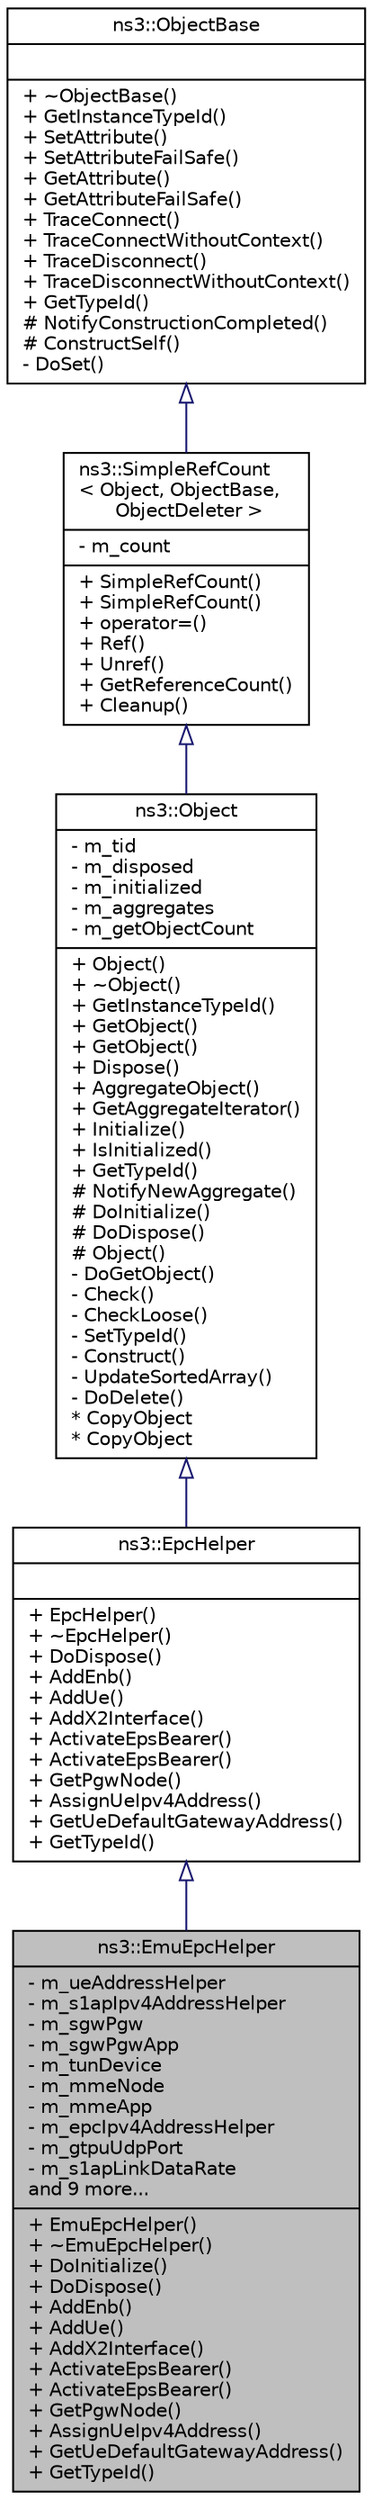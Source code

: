 digraph "ns3::EmuEpcHelper"
{
  edge [fontname="Helvetica",fontsize="10",labelfontname="Helvetica",labelfontsize="10"];
  node [fontname="Helvetica",fontsize="10",shape=record];
  Node1 [label="{ns3::EmuEpcHelper\n|- m_ueAddressHelper\l- m_s1apIpv4AddressHelper\l- m_sgwPgw\l- m_sgwPgwApp\l- m_tunDevice\l- m_mmeNode\l- m_mmeApp\l- m_epcIpv4AddressHelper\l- m_gtpuUdpPort\l- m_s1apLinkDataRate\land 9 more...\l|+ EmuEpcHelper()\l+ ~EmuEpcHelper()\l+ DoInitialize()\l+ DoDispose()\l+ AddEnb()\l+ AddUe()\l+ AddX2Interface()\l+ ActivateEpsBearer()\l+ ActivateEpsBearer()\l+ GetPgwNode()\l+ AssignUeIpv4Address()\l+ GetUeDefaultGatewayAddress()\l+ GetTypeId()\l}",height=0.2,width=0.4,color="black", fillcolor="grey75", style="filled", fontcolor="black"];
  Node2 -> Node1 [dir="back",color="midnightblue",fontsize="10",style="solid",arrowtail="onormal"];
  Node2 [label="{ns3::EpcHelper\n||+ EpcHelper()\l+ ~EpcHelper()\l+ DoDispose()\l+ AddEnb()\l+ AddUe()\l+ AddX2Interface()\l+ ActivateEpsBearer()\l+ ActivateEpsBearer()\l+ GetPgwNode()\l+ AssignUeIpv4Address()\l+ GetUeDefaultGatewayAddress()\l+ GetTypeId()\l}",height=0.2,width=0.4,color="black", fillcolor="white", style="filled",URL="$d3/d5b/classns3_1_1EpcHelper.html",tooltip="Base helper class to handle the creation of the EPC entities. "];
  Node3 -> Node2 [dir="back",color="midnightblue",fontsize="10",style="solid",arrowtail="onormal"];
  Node3 [label="{ns3::Object\n|- m_tid\l- m_disposed\l- m_initialized\l- m_aggregates\l- m_getObjectCount\l|+ Object()\l+ ~Object()\l+ GetInstanceTypeId()\l+ GetObject()\l+ GetObject()\l+ Dispose()\l+ AggregateObject()\l+ GetAggregateIterator()\l+ Initialize()\l+ IsInitialized()\l+ GetTypeId()\l# NotifyNewAggregate()\l# DoInitialize()\l# DoDispose()\l# Object()\l- DoGetObject()\l- Check()\l- CheckLoose()\l- SetTypeId()\l- Construct()\l- UpdateSortedArray()\l- DoDelete()\l* CopyObject\l* CopyObject\l}",height=0.2,width=0.4,color="black", fillcolor="white", style="filled",URL="$d9/d77/classns3_1_1Object.html",tooltip="A base class which provides memory management and object aggregation. "];
  Node4 -> Node3 [dir="back",color="midnightblue",fontsize="10",style="solid",arrowtail="onormal"];
  Node4 [label="{ns3::SimpleRefCount\l\< Object, ObjectBase,\l ObjectDeleter \>\n|- m_count\l|+ SimpleRefCount()\l+ SimpleRefCount()\l+ operator=()\l+ Ref()\l+ Unref()\l+ GetReferenceCount()\l+ Cleanup()\l}",height=0.2,width=0.4,color="black", fillcolor="white", style="filled",URL="$da/da1/classns3_1_1SimpleRefCount.html"];
  Node5 -> Node4 [dir="back",color="midnightblue",fontsize="10",style="solid",arrowtail="onormal"];
  Node5 [label="{ns3::ObjectBase\n||+ ~ObjectBase()\l+ GetInstanceTypeId()\l+ SetAttribute()\l+ SetAttributeFailSafe()\l+ GetAttribute()\l+ GetAttributeFailSafe()\l+ TraceConnect()\l+ TraceConnectWithoutContext()\l+ TraceDisconnect()\l+ TraceDisconnectWithoutContext()\l+ GetTypeId()\l# NotifyConstructionCompleted()\l# ConstructSelf()\l- DoSet()\l}",height=0.2,width=0.4,color="black", fillcolor="white", style="filled",URL="$d2/dac/classns3_1_1ObjectBase.html",tooltip="Anchor the ns-3 type and attribute system. "];
}
